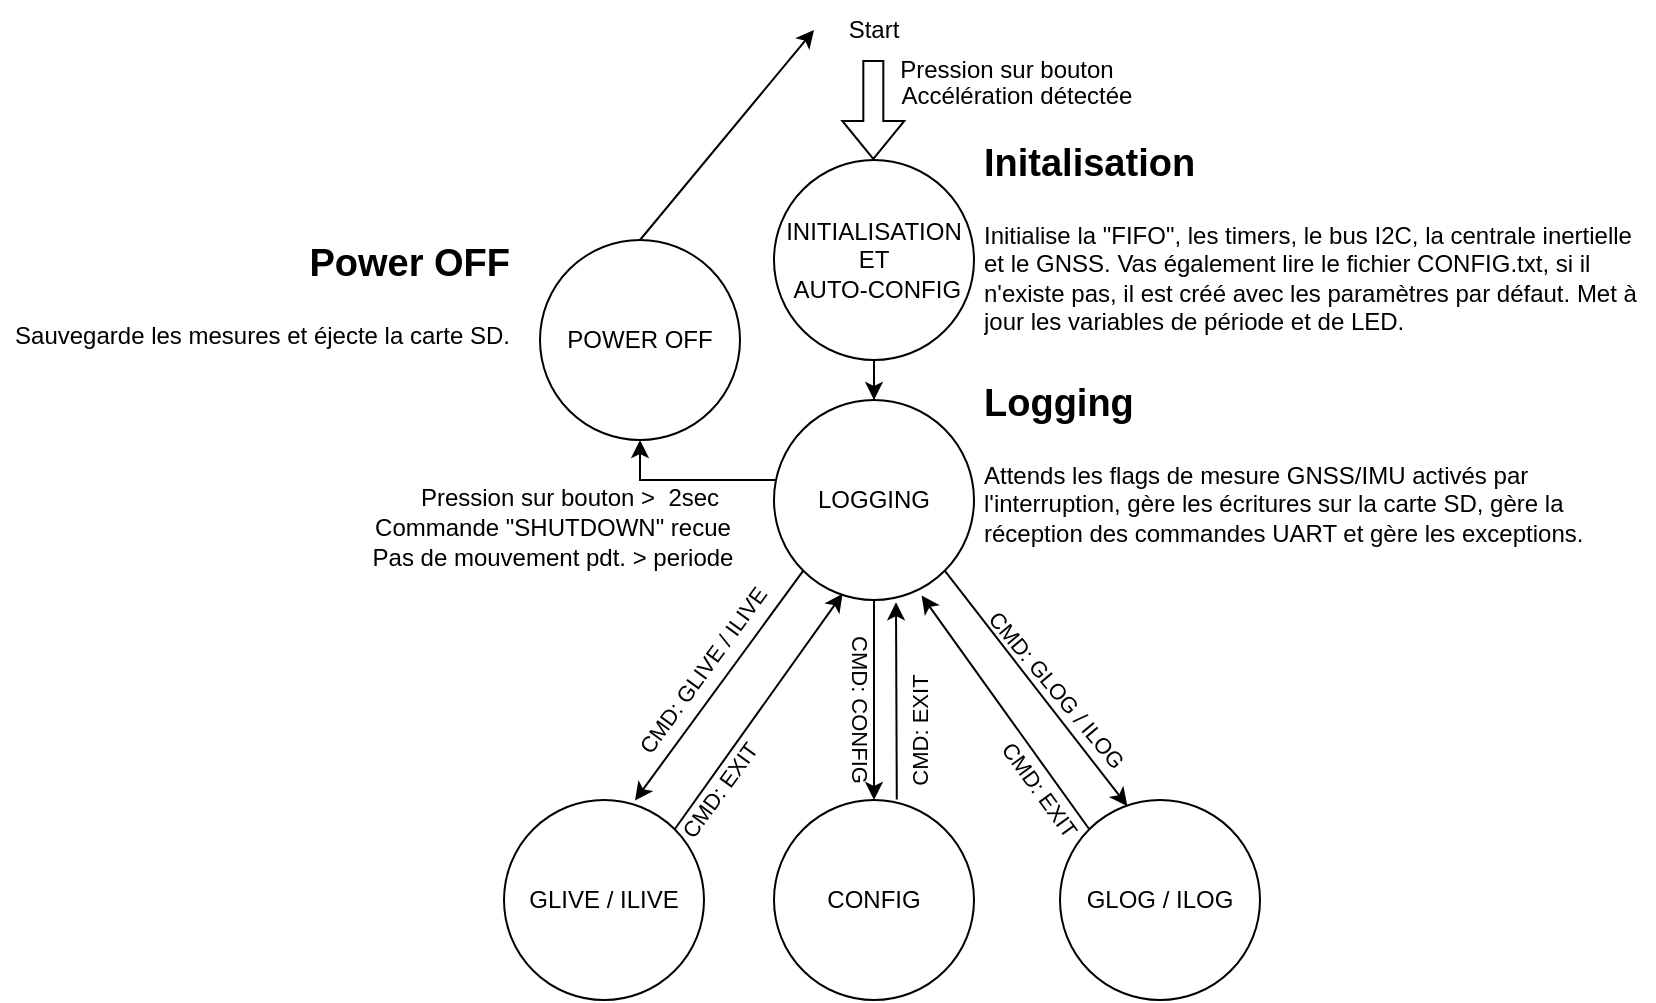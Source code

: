 <mxfile version="21.7.2" type="device">
  <diagram name="Page-1" id="V-no2B27AdzD9TtR8Gwy">
    <mxGraphModel dx="1195" dy="658" grid="1" gridSize="10" guides="1" tooltips="1" connect="1" arrows="1" fold="1" page="1" pageScale="1" pageWidth="827" pageHeight="1169" math="0" shadow="0">
      <root>
        <mxCell id="0" />
        <mxCell id="1" parent="0" />
        <mxCell id="kkfDQyU8IbMwYjaVZHdR-10" value="" style="edgeStyle=orthogonalEdgeStyle;rounded=0;orthogonalLoop=1;jettySize=auto;html=1;" parent="1" source="kkfDQyU8IbMwYjaVZHdR-1" target="kkfDQyU8IbMwYjaVZHdR-9" edge="1">
          <mxGeometry relative="1" as="geometry" />
        </mxCell>
        <mxCell id="kkfDQyU8IbMwYjaVZHdR-1" value="INITIALISATION ET&lt;br&gt;&amp;nbsp;AUTO-CONFIG" style="ellipse;whiteSpace=wrap;html=1;aspect=fixed;" parent="1" vertex="1">
          <mxGeometry x="387" y="120" width="100" height="100" as="geometry" />
        </mxCell>
        <mxCell id="kkfDQyU8IbMwYjaVZHdR-2" value="" style="shape=flexArrow;endArrow=classic;html=1;rounded=0;" parent="1" edge="1">
          <mxGeometry width="50" height="50" relative="1" as="geometry">
            <mxPoint x="436.66" y="70" as="sourcePoint" />
            <mxPoint x="436.66" y="120" as="targetPoint" />
          </mxGeometry>
        </mxCell>
        <mxCell id="kkfDQyU8IbMwYjaVZHdR-3" value="Start" style="text;html=1;strokeColor=none;fillColor=none;align=center;verticalAlign=middle;whiteSpace=wrap;rounded=0;" parent="1" vertex="1">
          <mxGeometry x="407" y="40" width="60" height="30" as="geometry" />
        </mxCell>
        <mxCell id="kkfDQyU8IbMwYjaVZHdR-4" value="Pression sur bouton" style="text;html=1;strokeColor=none;fillColor=none;align=center;verticalAlign=middle;whiteSpace=wrap;rounded=0;" parent="1" vertex="1">
          <mxGeometry x="447" y="60" width="113" height="30" as="geometry" />
        </mxCell>
        <mxCell id="kkfDQyU8IbMwYjaVZHdR-5" value="&lt;h1&gt;&lt;font style=&quot;font-size: 19px;&quot;&gt;Initalisation&lt;/font&gt;&lt;/h1&gt;&lt;div&gt;Initialise la &quot;FIFO&quot;, les timers, le bus I2C, la centrale inertielle et le GNSS. Vas également lire le fichier CONFIG.txt, si il n&#39;existe pas, il est créé avec les paramètres par défaut. Met à jour les variables de période et de LED.&lt;/div&gt;" style="text;html=1;strokeColor=none;fillColor=none;spacing=5;spacingTop=-20;whiteSpace=wrap;overflow=hidden;rounded=0;verticalAlign=top;horizontal=1;" parent="1" vertex="1">
          <mxGeometry x="487" y="100" width="340" height="110" as="geometry" />
        </mxCell>
        <mxCell id="kkfDQyU8IbMwYjaVZHdR-15" style="edgeStyle=orthogonalEdgeStyle;rounded=0;orthogonalLoop=1;jettySize=auto;html=1;entryX=0.5;entryY=1;entryDx=0;entryDy=0;" parent="1" source="kkfDQyU8IbMwYjaVZHdR-9" target="kkfDQyU8IbMwYjaVZHdR-12" edge="1">
          <mxGeometry relative="1" as="geometry">
            <Array as="points">
              <mxPoint x="320" y="280" />
            </Array>
          </mxGeometry>
        </mxCell>
        <mxCell id="kkfDQyU8IbMwYjaVZHdR-9" value="LOGGING" style="ellipse;whiteSpace=wrap;html=1;aspect=fixed;" parent="1" vertex="1">
          <mxGeometry x="387" y="240" width="100" height="100" as="geometry" />
        </mxCell>
        <mxCell id="kkfDQyU8IbMwYjaVZHdR-11" value="&lt;h1&gt;&lt;span style=&quot;font-size: 19px;&quot;&gt;Logging&lt;/span&gt;&lt;/h1&gt;&lt;div&gt;Attends les flags de mesure GNSS/IMU activés par l&#39;interruption, gère les écritures sur la carte SD, gère la réception des commandes UART et gère les exceptions.&lt;/div&gt;" style="text;html=1;strokeColor=none;fillColor=none;spacing=5;spacingTop=-20;whiteSpace=wrap;overflow=hidden;rounded=0;verticalAlign=top;horizontal=1;" parent="1" vertex="1">
          <mxGeometry x="487" y="220" width="340" height="110" as="geometry" />
        </mxCell>
        <mxCell id="kkfDQyU8IbMwYjaVZHdR-12" value="POWER OFF" style="ellipse;whiteSpace=wrap;html=1;aspect=fixed;" parent="1" vertex="1">
          <mxGeometry x="270" y="160" width="100" height="100" as="geometry" />
        </mxCell>
        <mxCell id="kkfDQyU8IbMwYjaVZHdR-14" value="&lt;h1&gt;&lt;font style=&quot;font-size: 19px;&quot;&gt;Power OFF&lt;/font&gt;&lt;/h1&gt;&lt;div&gt;Sauvegarde les mesures et éjecte la carte SD.&lt;/div&gt;" style="text;html=1;strokeColor=none;fillColor=none;spacing=5;spacingTop=-20;whiteSpace=wrap;overflow=hidden;rounded=0;verticalAlign=top;horizontal=1;align=right;" parent="1" vertex="1">
          <mxGeometry y="150" width="260" height="110" as="geometry" />
        </mxCell>
        <mxCell id="kkfDQyU8IbMwYjaVZHdR-16" value="Pression sur bouton &amp;gt;&amp;nbsp; 2sec" style="text;html=1;strokeColor=none;fillColor=none;align=center;verticalAlign=middle;whiteSpace=wrap;rounded=0;" parent="1" vertex="1">
          <mxGeometry x="200" y="274" width="170" height="30" as="geometry" />
        </mxCell>
        <mxCell id="kkfDQyU8IbMwYjaVZHdR-17" value="Commande &quot;SHUTDOWN&quot; recue" style="text;html=1;strokeColor=none;fillColor=none;align=center;verticalAlign=middle;whiteSpace=wrap;rounded=0;" parent="1" vertex="1">
          <mxGeometry x="183" y="289" width="187" height="30" as="geometry" />
        </mxCell>
        <mxCell id="kkfDQyU8IbMwYjaVZHdR-19" value="" style="endArrow=classic;html=1;rounded=0;entryX=0;entryY=0.5;entryDx=0;entryDy=0;" parent="1" target="kkfDQyU8IbMwYjaVZHdR-3" edge="1">
          <mxGeometry width="50" height="50" relative="1" as="geometry">
            <mxPoint x="320" y="160" as="sourcePoint" />
            <mxPoint x="400" y="50" as="targetPoint" />
          </mxGeometry>
        </mxCell>
        <mxCell id="kkfDQyU8IbMwYjaVZHdR-20" value="GLIVE / ILIVE" style="ellipse;whiteSpace=wrap;html=1;aspect=fixed;" parent="1" vertex="1">
          <mxGeometry x="252" y="440" width="100" height="100" as="geometry" />
        </mxCell>
        <mxCell id="kkfDQyU8IbMwYjaVZHdR-21" value="CONFIG" style="ellipse;whiteSpace=wrap;html=1;aspect=fixed;" parent="1" vertex="1">
          <mxGeometry x="387" y="440" width="100" height="100" as="geometry" />
        </mxCell>
        <mxCell id="kkfDQyU8IbMwYjaVZHdR-22" value="GLOG / ILOG" style="ellipse;whiteSpace=wrap;html=1;aspect=fixed;" parent="1" vertex="1">
          <mxGeometry x="530" y="440" width="100" height="100" as="geometry" />
        </mxCell>
        <mxCell id="kkfDQyU8IbMwYjaVZHdR-24" value="" style="endArrow=classic;html=1;rounded=0;entryX=0.655;entryY=0.002;entryDx=0;entryDy=0;exitX=0;exitY=1;exitDx=0;exitDy=0;entryPerimeter=0;" parent="1" source="kkfDQyU8IbMwYjaVZHdR-9" target="kkfDQyU8IbMwYjaVZHdR-20" edge="1">
          <mxGeometry width="50" height="50" relative="1" as="geometry">
            <mxPoint x="210" y="400" as="sourcePoint" />
            <mxPoint x="260" y="350" as="targetPoint" />
          </mxGeometry>
        </mxCell>
        <mxCell id="kkfDQyU8IbMwYjaVZHdR-26" value="" style="endArrow=classic;html=1;rounded=0;entryX=0.5;entryY=0;entryDx=0;entryDy=0;exitX=0.5;exitY=1;exitDx=0;exitDy=0;" parent="1" source="kkfDQyU8IbMwYjaVZHdR-9" target="kkfDQyU8IbMwYjaVZHdR-21" edge="1">
          <mxGeometry width="50" height="50" relative="1" as="geometry">
            <mxPoint x="510" y="410" as="sourcePoint" />
            <mxPoint x="560" y="360" as="targetPoint" />
          </mxGeometry>
        </mxCell>
        <mxCell id="kkfDQyU8IbMwYjaVZHdR-27" value="" style="endArrow=classic;html=1;rounded=0;entryX=0.337;entryY=0.03;entryDx=0;entryDy=0;exitX=1;exitY=1;exitDx=0;exitDy=0;entryPerimeter=0;" parent="1" source="kkfDQyU8IbMwYjaVZHdR-9" target="kkfDQyU8IbMwYjaVZHdR-22" edge="1">
          <mxGeometry width="50" height="50" relative="1" as="geometry">
            <mxPoint x="620" y="420" as="sourcePoint" />
            <mxPoint x="670" y="370" as="targetPoint" />
          </mxGeometry>
        </mxCell>
        <mxCell id="kkfDQyU8IbMwYjaVZHdR-32" value="" style="endArrow=classic;html=1;rounded=0;exitX=1;exitY=0;exitDx=0;exitDy=0;entryX=0.343;entryY=0.969;entryDx=0;entryDy=0;entryPerimeter=0;" parent="1" source="kkfDQyU8IbMwYjaVZHdR-20" target="kkfDQyU8IbMwYjaVZHdR-9" edge="1">
          <mxGeometry width="50" height="50" relative="1" as="geometry">
            <mxPoint x="170" y="450" as="sourcePoint" />
            <mxPoint x="220" y="400" as="targetPoint" />
          </mxGeometry>
        </mxCell>
        <mxCell id="kkfDQyU8IbMwYjaVZHdR-33" value="" style="endArrow=classic;html=1;rounded=0;entryX=0.738;entryY=0.978;entryDx=0;entryDy=0;entryPerimeter=0;exitX=0;exitY=0;exitDx=0;exitDy=0;" parent="1" source="kkfDQyU8IbMwYjaVZHdR-22" target="kkfDQyU8IbMwYjaVZHdR-9" edge="1">
          <mxGeometry width="50" height="50" relative="1" as="geometry">
            <mxPoint x="500" y="580" as="sourcePoint" />
            <mxPoint x="550" y="530" as="targetPoint" />
          </mxGeometry>
        </mxCell>
        <mxCell id="kkfDQyU8IbMwYjaVZHdR-34" value="" style="endArrow=classic;html=1;rounded=0;entryX=0.61;entryY=1.011;entryDx=0;entryDy=0;entryPerimeter=0;exitX=0.614;exitY=-0.003;exitDx=0;exitDy=0;exitPerimeter=0;" parent="1" source="kkfDQyU8IbMwYjaVZHdR-21" target="kkfDQyU8IbMwYjaVZHdR-9" edge="1">
          <mxGeometry width="50" height="50" relative="1" as="geometry">
            <mxPoint x="340" y="620" as="sourcePoint" />
            <mxPoint x="390" y="570" as="targetPoint" />
          </mxGeometry>
        </mxCell>
        <mxCell id="kkfDQyU8IbMwYjaVZHdR-35" value="CMD: EXIT" style="text;html=1;strokeColor=none;fillColor=none;align=center;verticalAlign=middle;whiteSpace=wrap;rounded=0;rotation=-54;fontSize=11;" parent="1" vertex="1">
          <mxGeometry x="320" y="420" width="80" height="30" as="geometry" />
        </mxCell>
        <mxCell id="kkfDQyU8IbMwYjaVZHdR-36" value="CMD: EXIT" style="text;html=1;strokeColor=none;fillColor=none;align=center;verticalAlign=middle;whiteSpace=wrap;rounded=0;rotation=-90;fontSize=11;" parent="1" vertex="1">
          <mxGeometry x="420" y="390" width="80" height="30" as="geometry" />
        </mxCell>
        <mxCell id="kkfDQyU8IbMwYjaVZHdR-37" value="CMD: EXIT" style="text;html=1;strokeColor=none;fillColor=none;align=center;verticalAlign=middle;whiteSpace=wrap;rounded=0;rotation=54;fontSize=11;direction=west;flipV=0;flipH=0;" parent="1" vertex="1">
          <mxGeometry x="480" y="420" width="80" height="30" as="geometry" />
        </mxCell>
        <mxCell id="kkfDQyU8IbMwYjaVZHdR-38" value="CMD: CONFIG" style="text;html=1;strokeColor=none;fillColor=none;align=center;verticalAlign=middle;whiteSpace=wrap;rounded=0;rotation=90;fontSize=11;" parent="1" vertex="1">
          <mxGeometry x="380" y="380" width="100" height="30" as="geometry" />
        </mxCell>
        <mxCell id="kkfDQyU8IbMwYjaVZHdR-39" value="CMD: GLIVE / ILIVE" style="text;html=1;strokeColor=none;fillColor=none;align=center;verticalAlign=middle;whiteSpace=wrap;rounded=0;rotation=-54;fontSize=11;" parent="1" vertex="1">
          <mxGeometry x="283" y="360" width="137" height="30" as="geometry" />
        </mxCell>
        <mxCell id="kkfDQyU8IbMwYjaVZHdR-40" value="CMD: GLOG / ILOG" style="text;html=1;strokeColor=none;fillColor=none;align=center;verticalAlign=middle;whiteSpace=wrap;rounded=0;rotation=50;fontSize=11;" parent="1" vertex="1">
          <mxGeometry x="460" y="370" width="137" height="30" as="geometry" />
        </mxCell>
        <mxCell id="oajHU3bIGMmy59Xx9xr4-1" value="Pas de mouvement pdt. &amp;gt; periode" style="text;html=1;strokeColor=none;fillColor=none;align=center;verticalAlign=middle;whiteSpace=wrap;rounded=0;" parent="1" vertex="1">
          <mxGeometry x="183" y="304" width="187" height="30" as="geometry" />
        </mxCell>
        <mxCell id="FfS86C2nnLOS5idLJLWR-1" value="Accélération détectée" style="text;html=1;strokeColor=none;fillColor=none;align=center;verticalAlign=middle;whiteSpace=wrap;rounded=0;" vertex="1" parent="1">
          <mxGeometry x="447" y="73" width="123" height="30" as="geometry" />
        </mxCell>
      </root>
    </mxGraphModel>
  </diagram>
</mxfile>
